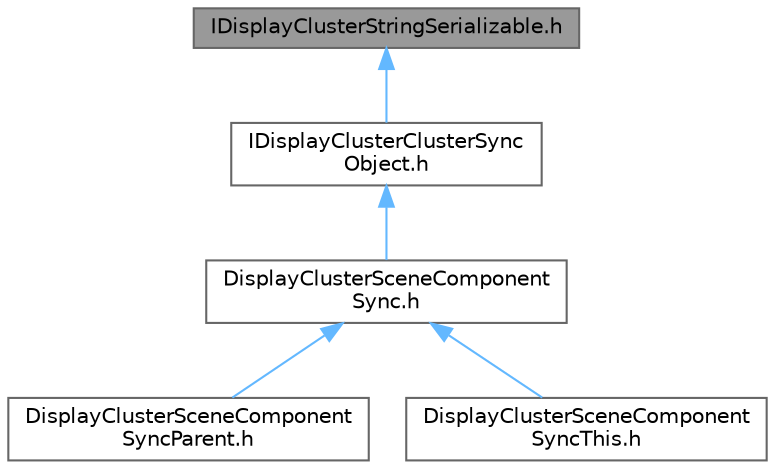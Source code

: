 digraph "IDisplayClusterStringSerializable.h"
{
 // INTERACTIVE_SVG=YES
 // LATEX_PDF_SIZE
  bgcolor="transparent";
  edge [fontname=Helvetica,fontsize=10,labelfontname=Helvetica,labelfontsize=10];
  node [fontname=Helvetica,fontsize=10,shape=box,height=0.2,width=0.4];
  Node1 [id="Node000001",label="IDisplayClusterStringSerializable.h",height=0.2,width=0.4,color="gray40", fillcolor="grey60", style="filled", fontcolor="black",tooltip=" "];
  Node1 -> Node2 [id="edge1_Node000001_Node000002",dir="back",color="steelblue1",style="solid",tooltip=" "];
  Node2 [id="Node000002",label="IDisplayClusterClusterSync\lObject.h",height=0.2,width=0.4,color="grey40", fillcolor="white", style="filled",URL="$d3/d2a/IDisplayClusterClusterSyncObject_8h.html",tooltip=" "];
  Node2 -> Node3 [id="edge2_Node000002_Node000003",dir="back",color="steelblue1",style="solid",tooltip=" "];
  Node3 [id="Node000003",label="DisplayClusterSceneComponent\lSync.h",height=0.2,width=0.4,color="grey40", fillcolor="white", style="filled",URL="$d7/d3f/DisplayClusterSceneComponentSync_8h.html",tooltip=" "];
  Node3 -> Node4 [id="edge3_Node000003_Node000004",dir="back",color="steelblue1",style="solid",tooltip=" "];
  Node4 [id="Node000004",label="DisplayClusterSceneComponent\lSyncParent.h",height=0.2,width=0.4,color="grey40", fillcolor="white", style="filled",URL="$d4/d84/DisplayClusterSceneComponentSyncParent_8h.html",tooltip=" "];
  Node3 -> Node5 [id="edge4_Node000003_Node000005",dir="back",color="steelblue1",style="solid",tooltip=" "];
  Node5 [id="Node000005",label="DisplayClusterSceneComponent\lSyncThis.h",height=0.2,width=0.4,color="grey40", fillcolor="white", style="filled",URL="$d3/db1/DisplayClusterSceneComponentSyncThis_8h.html",tooltip=" "];
}
